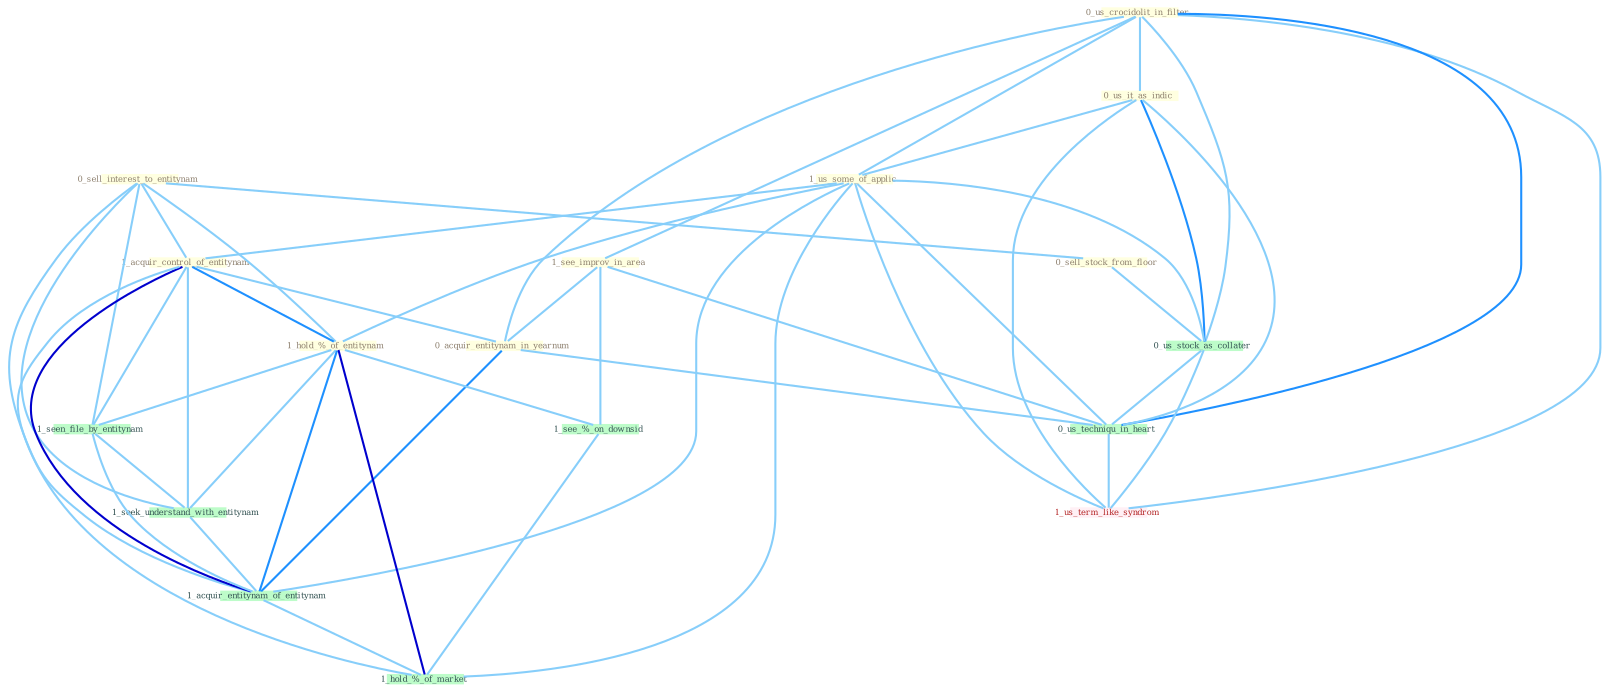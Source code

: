 Graph G{ 
    node
    [shape=polygon,style=filled,width=.5,height=.06,color="#BDFCC9",fixedsize=true,fontsize=4,
    fontcolor="#2f4f4f"];
    {node
    [color="#ffffe0", fontcolor="#8b7d6b"] "0_sell_interest_to_entitynam " "0_us_crocidolit_in_filter " "0_us_it_as_indic " "1_us_some_of_applic " "1_see_improv_in_area " "1_acquir_control_of_entitynam " "0_acquir_entitynam_in_yearnum " "1_hold_%_of_entitynam " "0_sell_stock_from_floor "}
{node [color="#fff0f5", fontcolor="#b22222"] "1_us_term_like_syndrom "}
edge [color="#B0E2FF"];

	"0_sell_interest_to_entitynam " -- "1_acquir_control_of_entitynam " [w="1", color="#87cefa" ];
	"0_sell_interest_to_entitynam " -- "1_hold_%_of_entitynam " [w="1", color="#87cefa" ];
	"0_sell_interest_to_entitynam " -- "0_sell_stock_from_floor " [w="1", color="#87cefa" ];
	"0_sell_interest_to_entitynam " -- "1_seen_file_by_entitynam " [w="1", color="#87cefa" ];
	"0_sell_interest_to_entitynam " -- "1_seek_understand_with_entitynam " [w="1", color="#87cefa" ];
	"0_sell_interest_to_entitynam " -- "1_acquir_entitynam_of_entitynam " [w="1", color="#87cefa" ];
	"0_us_crocidolit_in_filter " -- "0_us_it_as_indic " [w="1", color="#87cefa" ];
	"0_us_crocidolit_in_filter " -- "1_us_some_of_applic " [w="1", color="#87cefa" ];
	"0_us_crocidolit_in_filter " -- "1_see_improv_in_area " [w="1", color="#87cefa" ];
	"0_us_crocidolit_in_filter " -- "0_acquir_entitynam_in_yearnum " [w="1", color="#87cefa" ];
	"0_us_crocidolit_in_filter " -- "0_us_stock_as_collater " [w="1", color="#87cefa" ];
	"0_us_crocidolit_in_filter " -- "0_us_techniqu_in_heart " [w="2", color="#1e90ff" , len=0.8];
	"0_us_crocidolit_in_filter " -- "1_us_term_like_syndrom " [w="1", color="#87cefa" ];
	"0_us_it_as_indic " -- "1_us_some_of_applic " [w="1", color="#87cefa" ];
	"0_us_it_as_indic " -- "0_us_stock_as_collater " [w="2", color="#1e90ff" , len=0.8];
	"0_us_it_as_indic " -- "0_us_techniqu_in_heart " [w="1", color="#87cefa" ];
	"0_us_it_as_indic " -- "1_us_term_like_syndrom " [w="1", color="#87cefa" ];
	"1_us_some_of_applic " -- "1_acquir_control_of_entitynam " [w="1", color="#87cefa" ];
	"1_us_some_of_applic " -- "1_hold_%_of_entitynam " [w="1", color="#87cefa" ];
	"1_us_some_of_applic " -- "0_us_stock_as_collater " [w="1", color="#87cefa" ];
	"1_us_some_of_applic " -- "1_acquir_entitynam_of_entitynam " [w="1", color="#87cefa" ];
	"1_us_some_of_applic " -- "0_us_techniqu_in_heart " [w="1", color="#87cefa" ];
	"1_us_some_of_applic " -- "1_us_term_like_syndrom " [w="1", color="#87cefa" ];
	"1_us_some_of_applic " -- "1_hold_%_of_market " [w="1", color="#87cefa" ];
	"1_see_improv_in_area " -- "0_acquir_entitynam_in_yearnum " [w="1", color="#87cefa" ];
	"1_see_improv_in_area " -- "0_us_techniqu_in_heart " [w="1", color="#87cefa" ];
	"1_see_improv_in_area " -- "1_see_%_on_downsid " [w="1", color="#87cefa" ];
	"1_acquir_control_of_entitynam " -- "0_acquir_entitynam_in_yearnum " [w="1", color="#87cefa" ];
	"1_acquir_control_of_entitynam " -- "1_hold_%_of_entitynam " [w="2", color="#1e90ff" , len=0.8];
	"1_acquir_control_of_entitynam " -- "1_seen_file_by_entitynam " [w="1", color="#87cefa" ];
	"1_acquir_control_of_entitynam " -- "1_seek_understand_with_entitynam " [w="1", color="#87cefa" ];
	"1_acquir_control_of_entitynam " -- "1_acquir_entitynam_of_entitynam " [w="3", color="#0000cd" , len=0.6];
	"1_acquir_control_of_entitynam " -- "1_hold_%_of_market " [w="1", color="#87cefa" ];
	"0_acquir_entitynam_in_yearnum " -- "1_acquir_entitynam_of_entitynam " [w="2", color="#1e90ff" , len=0.8];
	"0_acquir_entitynam_in_yearnum " -- "0_us_techniqu_in_heart " [w="1", color="#87cefa" ];
	"1_hold_%_of_entitynam " -- "1_seen_file_by_entitynam " [w="1", color="#87cefa" ];
	"1_hold_%_of_entitynam " -- "1_seek_understand_with_entitynam " [w="1", color="#87cefa" ];
	"1_hold_%_of_entitynam " -- "1_acquir_entitynam_of_entitynam " [w="2", color="#1e90ff" , len=0.8];
	"1_hold_%_of_entitynam " -- "1_see_%_on_downsid " [w="1", color="#87cefa" ];
	"1_hold_%_of_entitynam " -- "1_hold_%_of_market " [w="3", color="#0000cd" , len=0.6];
	"0_sell_stock_from_floor " -- "0_us_stock_as_collater " [w="1", color="#87cefa" ];
	"1_seen_file_by_entitynam " -- "1_seek_understand_with_entitynam " [w="1", color="#87cefa" ];
	"1_seen_file_by_entitynam " -- "1_acquir_entitynam_of_entitynam " [w="1", color="#87cefa" ];
	"0_us_stock_as_collater " -- "0_us_techniqu_in_heart " [w="1", color="#87cefa" ];
	"0_us_stock_as_collater " -- "1_us_term_like_syndrom " [w="1", color="#87cefa" ];
	"1_seek_understand_with_entitynam " -- "1_acquir_entitynam_of_entitynam " [w="1", color="#87cefa" ];
	"1_acquir_entitynam_of_entitynam " -- "1_hold_%_of_market " [w="1", color="#87cefa" ];
	"0_us_techniqu_in_heart " -- "1_us_term_like_syndrom " [w="1", color="#87cefa" ];
	"1_see_%_on_downsid " -- "1_hold_%_of_market " [w="1", color="#87cefa" ];
}